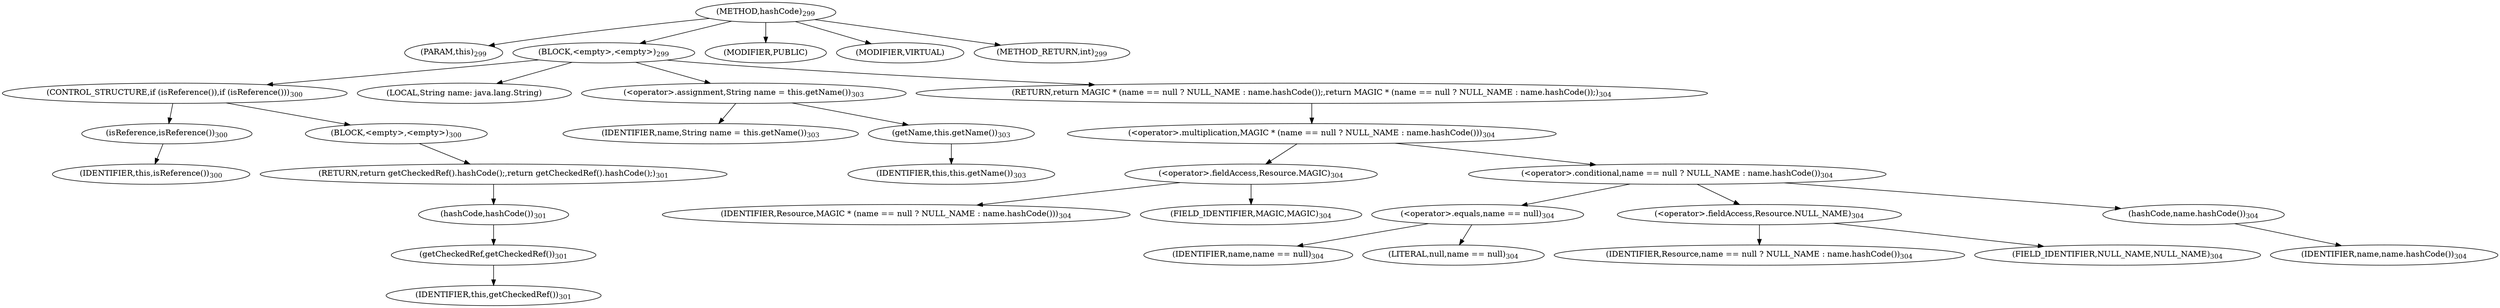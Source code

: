 digraph "hashCode" {  
"582" [label = <(METHOD,hashCode)<SUB>299</SUB>> ]
"58" [label = <(PARAM,this)<SUB>299</SUB>> ]
"583" [label = <(BLOCK,&lt;empty&gt;,&lt;empty&gt;)<SUB>299</SUB>> ]
"584" [label = <(CONTROL_STRUCTURE,if (isReference()),if (isReference()))<SUB>300</SUB>> ]
"585" [label = <(isReference,isReference())<SUB>300</SUB>> ]
"57" [label = <(IDENTIFIER,this,isReference())<SUB>300</SUB>> ]
"586" [label = <(BLOCK,&lt;empty&gt;,&lt;empty&gt;)<SUB>300</SUB>> ]
"587" [label = <(RETURN,return getCheckedRef().hashCode();,return getCheckedRef().hashCode();)<SUB>301</SUB>> ]
"588" [label = <(hashCode,hashCode())<SUB>301</SUB>> ]
"589" [label = <(getCheckedRef,getCheckedRef())<SUB>301</SUB>> ]
"59" [label = <(IDENTIFIER,this,getCheckedRef())<SUB>301</SUB>> ]
"590" [label = <(LOCAL,String name: java.lang.String)> ]
"591" [label = <(&lt;operator&gt;.assignment,String name = this.getName())<SUB>303</SUB>> ]
"592" [label = <(IDENTIFIER,name,String name = this.getName())<SUB>303</SUB>> ]
"593" [label = <(getName,this.getName())<SUB>303</SUB>> ]
"60" [label = <(IDENTIFIER,this,this.getName())<SUB>303</SUB>> ]
"594" [label = <(RETURN,return MAGIC * (name == null ? NULL_NAME : name.hashCode());,return MAGIC * (name == null ? NULL_NAME : name.hashCode());)<SUB>304</SUB>> ]
"595" [label = <(&lt;operator&gt;.multiplication,MAGIC * (name == null ? NULL_NAME : name.hashCode()))<SUB>304</SUB>> ]
"596" [label = <(&lt;operator&gt;.fieldAccess,Resource.MAGIC)<SUB>304</SUB>> ]
"597" [label = <(IDENTIFIER,Resource,MAGIC * (name == null ? NULL_NAME : name.hashCode()))<SUB>304</SUB>> ]
"598" [label = <(FIELD_IDENTIFIER,MAGIC,MAGIC)<SUB>304</SUB>> ]
"599" [label = <(&lt;operator&gt;.conditional,name == null ? NULL_NAME : name.hashCode())<SUB>304</SUB>> ]
"600" [label = <(&lt;operator&gt;.equals,name == null)<SUB>304</SUB>> ]
"601" [label = <(IDENTIFIER,name,name == null)<SUB>304</SUB>> ]
"602" [label = <(LITERAL,null,name == null)<SUB>304</SUB>> ]
"603" [label = <(&lt;operator&gt;.fieldAccess,Resource.NULL_NAME)<SUB>304</SUB>> ]
"604" [label = <(IDENTIFIER,Resource,name == null ? NULL_NAME : name.hashCode())<SUB>304</SUB>> ]
"605" [label = <(FIELD_IDENTIFIER,NULL_NAME,NULL_NAME)<SUB>304</SUB>> ]
"606" [label = <(hashCode,name.hashCode())<SUB>304</SUB>> ]
"607" [label = <(IDENTIFIER,name,name.hashCode())<SUB>304</SUB>> ]
"608" [label = <(MODIFIER,PUBLIC)> ]
"609" [label = <(MODIFIER,VIRTUAL)> ]
"610" [label = <(METHOD_RETURN,int)<SUB>299</SUB>> ]
  "582" -> "58" 
  "582" -> "583" 
  "582" -> "608" 
  "582" -> "609" 
  "582" -> "610" 
  "583" -> "584" 
  "583" -> "590" 
  "583" -> "591" 
  "583" -> "594" 
  "584" -> "585" 
  "584" -> "586" 
  "585" -> "57" 
  "586" -> "587" 
  "587" -> "588" 
  "588" -> "589" 
  "589" -> "59" 
  "591" -> "592" 
  "591" -> "593" 
  "593" -> "60" 
  "594" -> "595" 
  "595" -> "596" 
  "595" -> "599" 
  "596" -> "597" 
  "596" -> "598" 
  "599" -> "600" 
  "599" -> "603" 
  "599" -> "606" 
  "600" -> "601" 
  "600" -> "602" 
  "603" -> "604" 
  "603" -> "605" 
  "606" -> "607" 
}
